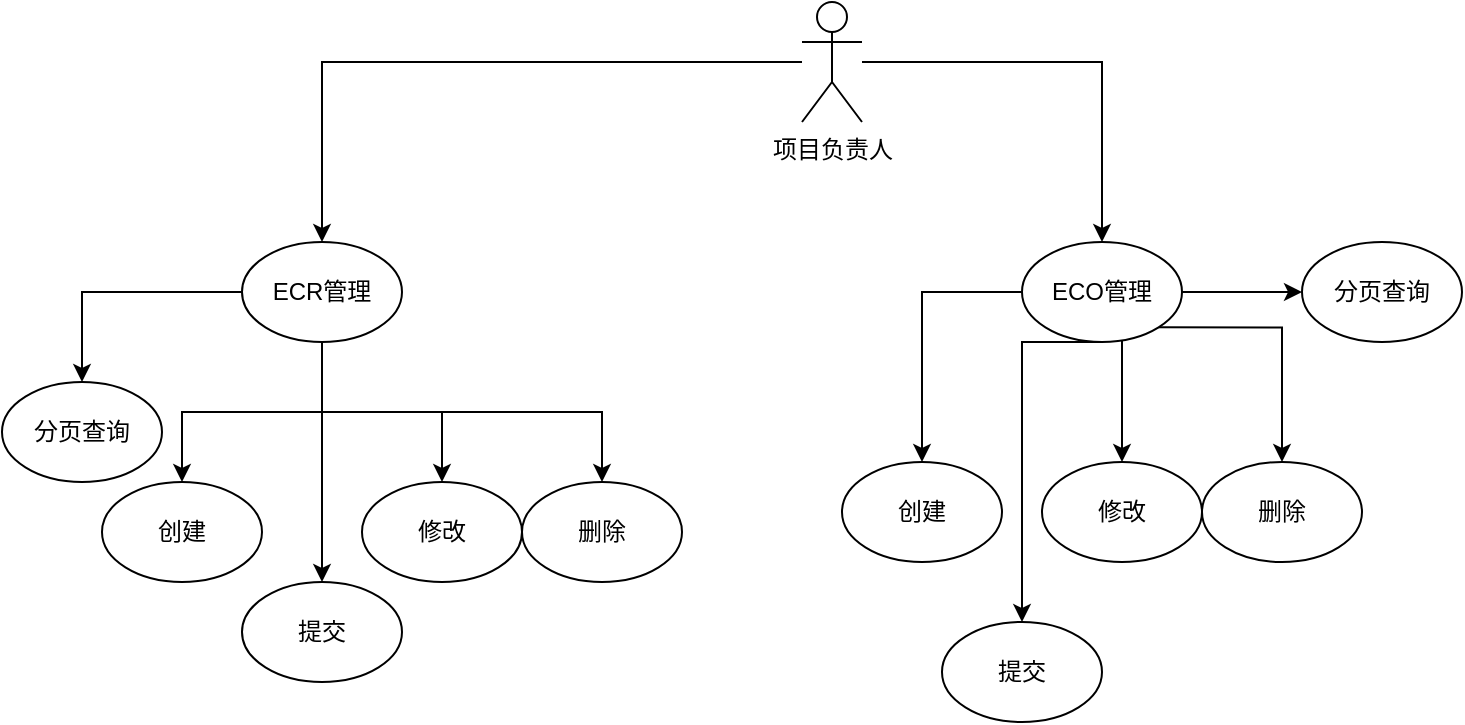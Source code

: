 <mxfile version="21.1.1" type="github">
  <diagram name="第 1 页" id="IwxYfPiczpC-P2TCoL7M">
    <mxGraphModel dx="480" dy="991" grid="1" gridSize="10" guides="1" tooltips="1" connect="1" arrows="1" fold="1" page="1" pageScale="1" pageWidth="827" pageHeight="1169" math="0" shadow="0">
      <root>
        <mxCell id="0" />
        <mxCell id="1" parent="0" />
        <mxCell id="MTPny8p9Nclyb4TVSEB6-4" style="edgeStyle=orthogonalEdgeStyle;rounded=0;orthogonalLoop=1;jettySize=auto;html=1;entryX=0.5;entryY=0;entryDx=0;entryDy=0;" edge="1" parent="1" source="MTPny8p9Nclyb4TVSEB6-7" target="MTPny8p9Nclyb4TVSEB6-43">
          <mxGeometry relative="1" as="geometry" />
        </mxCell>
        <mxCell id="MTPny8p9Nclyb4TVSEB6-5" style="edgeStyle=orthogonalEdgeStyle;rounded=0;orthogonalLoop=1;jettySize=auto;html=1;" edge="1" parent="1" source="MTPny8p9Nclyb4TVSEB6-7" target="MTPny8p9Nclyb4TVSEB6-52">
          <mxGeometry relative="1" as="geometry" />
        </mxCell>
        <mxCell id="MTPny8p9Nclyb4TVSEB6-7" value="项目负责人" style="shape=umlActor;verticalLabelPosition=bottom;verticalAlign=top;html=1;outlineConnect=0;" vertex="1" parent="1">
          <mxGeometry x="470" y="470" width="30" height="60" as="geometry" />
        </mxCell>
        <mxCell id="MTPny8p9Nclyb4TVSEB6-38" value="" style="edgeStyle=orthogonalEdgeStyle;rounded=0;orthogonalLoop=1;jettySize=auto;html=1;" edge="1" parent="1" source="MTPny8p9Nclyb4TVSEB6-43" target="MTPny8p9Nclyb4TVSEB6-44">
          <mxGeometry relative="1" as="geometry" />
        </mxCell>
        <mxCell id="MTPny8p9Nclyb4TVSEB6-39" style="edgeStyle=orthogonalEdgeStyle;rounded=0;orthogonalLoop=1;jettySize=auto;html=1;exitX=0.5;exitY=1;exitDx=0;exitDy=0;entryX=0.5;entryY=0;entryDx=0;entryDy=0;" edge="1" parent="1" source="MTPny8p9Nclyb4TVSEB6-43" target="MTPny8p9Nclyb4TVSEB6-45">
          <mxGeometry relative="1" as="geometry" />
        </mxCell>
        <mxCell id="MTPny8p9Nclyb4TVSEB6-40" style="edgeStyle=orthogonalEdgeStyle;rounded=0;orthogonalLoop=1;jettySize=auto;html=1;exitX=0.5;exitY=1;exitDx=0;exitDy=0;entryX=0.5;entryY=0;entryDx=0;entryDy=0;" edge="1" parent="1" source="MTPny8p9Nclyb4TVSEB6-43" target="MTPny8p9Nclyb4TVSEB6-46">
          <mxGeometry relative="1" as="geometry">
            <mxPoint x="360" y="710" as="targetPoint" />
          </mxGeometry>
        </mxCell>
        <mxCell id="MTPny8p9Nclyb4TVSEB6-41" style="edgeStyle=orthogonalEdgeStyle;rounded=0;orthogonalLoop=1;jettySize=auto;html=1;exitX=0;exitY=0.5;exitDx=0;exitDy=0;entryX=0.5;entryY=0;entryDx=0;entryDy=0;" edge="1" parent="1" source="MTPny8p9Nclyb4TVSEB6-43" target="MTPny8p9Nclyb4TVSEB6-56">
          <mxGeometry relative="1" as="geometry" />
        </mxCell>
        <mxCell id="MTPny8p9Nclyb4TVSEB6-42" style="edgeStyle=orthogonalEdgeStyle;rounded=0;orthogonalLoop=1;jettySize=auto;html=1;exitX=0.5;exitY=1;exitDx=0;exitDy=0;entryX=0.5;entryY=0;entryDx=0;entryDy=0;" edge="1" parent="1" source="MTPny8p9Nclyb4TVSEB6-43" target="MTPny8p9Nclyb4TVSEB6-59">
          <mxGeometry relative="1" as="geometry" />
        </mxCell>
        <mxCell id="MTPny8p9Nclyb4TVSEB6-43" value="ECR管理" style="ellipse;whiteSpace=wrap;html=1;" vertex="1" parent="1">
          <mxGeometry x="190" y="590" width="80" height="50" as="geometry" />
        </mxCell>
        <mxCell id="MTPny8p9Nclyb4TVSEB6-44" value="创建" style="ellipse;whiteSpace=wrap;html=1;" vertex="1" parent="1">
          <mxGeometry x="120" y="710" width="80" height="50" as="geometry" />
        </mxCell>
        <mxCell id="MTPny8p9Nclyb4TVSEB6-45" value="修改" style="ellipse;whiteSpace=wrap;html=1;" vertex="1" parent="1">
          <mxGeometry x="250" y="710" width="80" height="50" as="geometry" />
        </mxCell>
        <mxCell id="MTPny8p9Nclyb4TVSEB6-46" value="删除" style="ellipse;whiteSpace=wrap;html=1;" vertex="1" parent="1">
          <mxGeometry x="330" y="710" width="80" height="50" as="geometry" />
        </mxCell>
        <mxCell id="MTPny8p9Nclyb4TVSEB6-47" value="" style="edgeStyle=orthogonalEdgeStyle;rounded=0;orthogonalLoop=1;jettySize=auto;html=1;" edge="1" parent="1" source="MTPny8p9Nclyb4TVSEB6-52" target="MTPny8p9Nclyb4TVSEB6-53">
          <mxGeometry relative="1" as="geometry" />
        </mxCell>
        <mxCell id="MTPny8p9Nclyb4TVSEB6-48" style="edgeStyle=orthogonalEdgeStyle;rounded=0;orthogonalLoop=1;jettySize=auto;html=1;entryX=0.5;entryY=0;entryDx=0;entryDy=0;" edge="1" parent="1" source="MTPny8p9Nclyb4TVSEB6-52" target="MTPny8p9Nclyb4TVSEB6-54">
          <mxGeometry relative="1" as="geometry">
            <Array as="points">
              <mxPoint x="630" y="660" />
              <mxPoint x="630" y="660" />
            </Array>
          </mxGeometry>
        </mxCell>
        <mxCell id="MTPny8p9Nclyb4TVSEB6-49" style="edgeStyle=orthogonalEdgeStyle;rounded=0;orthogonalLoop=1;jettySize=auto;html=1;exitX=1;exitY=1;exitDx=0;exitDy=0;entryX=0.5;entryY=0;entryDx=0;entryDy=0;" edge="1" parent="1" source="MTPny8p9Nclyb4TVSEB6-52" target="MTPny8p9Nclyb4TVSEB6-55">
          <mxGeometry relative="1" as="geometry" />
        </mxCell>
        <mxCell id="MTPny8p9Nclyb4TVSEB6-50" style="edgeStyle=orthogonalEdgeStyle;rounded=0;orthogonalLoop=1;jettySize=auto;html=1;exitX=1;exitY=0.5;exitDx=0;exitDy=0;entryX=0;entryY=0.5;entryDx=0;entryDy=0;" edge="1" parent="1" source="MTPny8p9Nclyb4TVSEB6-52" target="MTPny8p9Nclyb4TVSEB6-57">
          <mxGeometry relative="1" as="geometry" />
        </mxCell>
        <mxCell id="MTPny8p9Nclyb4TVSEB6-51" style="edgeStyle=orthogonalEdgeStyle;rounded=0;orthogonalLoop=1;jettySize=auto;html=1;exitX=0.5;exitY=1;exitDx=0;exitDy=0;entryX=0.5;entryY=0;entryDx=0;entryDy=0;" edge="1" parent="1" source="MTPny8p9Nclyb4TVSEB6-52" target="MTPny8p9Nclyb4TVSEB6-60">
          <mxGeometry relative="1" as="geometry">
            <Array as="points">
              <mxPoint x="580" y="640" />
            </Array>
          </mxGeometry>
        </mxCell>
        <mxCell id="MTPny8p9Nclyb4TVSEB6-52" value="ECO管理" style="ellipse;whiteSpace=wrap;html=1;" vertex="1" parent="1">
          <mxGeometry x="580" y="590" width="80" height="50" as="geometry" />
        </mxCell>
        <mxCell id="MTPny8p9Nclyb4TVSEB6-53" value="创建" style="ellipse;whiteSpace=wrap;html=1;" vertex="1" parent="1">
          <mxGeometry x="490" y="700" width="80" height="50" as="geometry" />
        </mxCell>
        <mxCell id="MTPny8p9Nclyb4TVSEB6-54" value="修改" style="ellipse;whiteSpace=wrap;html=1;" vertex="1" parent="1">
          <mxGeometry x="590" y="700" width="80" height="50" as="geometry" />
        </mxCell>
        <mxCell id="MTPny8p9Nclyb4TVSEB6-55" value="删除" style="ellipse;whiteSpace=wrap;html=1;" vertex="1" parent="1">
          <mxGeometry x="670" y="700" width="80" height="50" as="geometry" />
        </mxCell>
        <mxCell id="MTPny8p9Nclyb4TVSEB6-56" value="分页查询" style="ellipse;whiteSpace=wrap;html=1;" vertex="1" parent="1">
          <mxGeometry x="70" y="660" width="80" height="50" as="geometry" />
        </mxCell>
        <mxCell id="MTPny8p9Nclyb4TVSEB6-57" value="分页查询" style="ellipse;whiteSpace=wrap;html=1;" vertex="1" parent="1">
          <mxGeometry x="720" y="590" width="80" height="50" as="geometry" />
        </mxCell>
        <mxCell id="MTPny8p9Nclyb4TVSEB6-59" value="提交" style="ellipse;whiteSpace=wrap;html=1;" vertex="1" parent="1">
          <mxGeometry x="190" y="760" width="80" height="50" as="geometry" />
        </mxCell>
        <mxCell id="MTPny8p9Nclyb4TVSEB6-60" value="提交" style="ellipse;whiteSpace=wrap;html=1;" vertex="1" parent="1">
          <mxGeometry x="540" y="780" width="80" height="50" as="geometry" />
        </mxCell>
      </root>
    </mxGraphModel>
  </diagram>
</mxfile>
